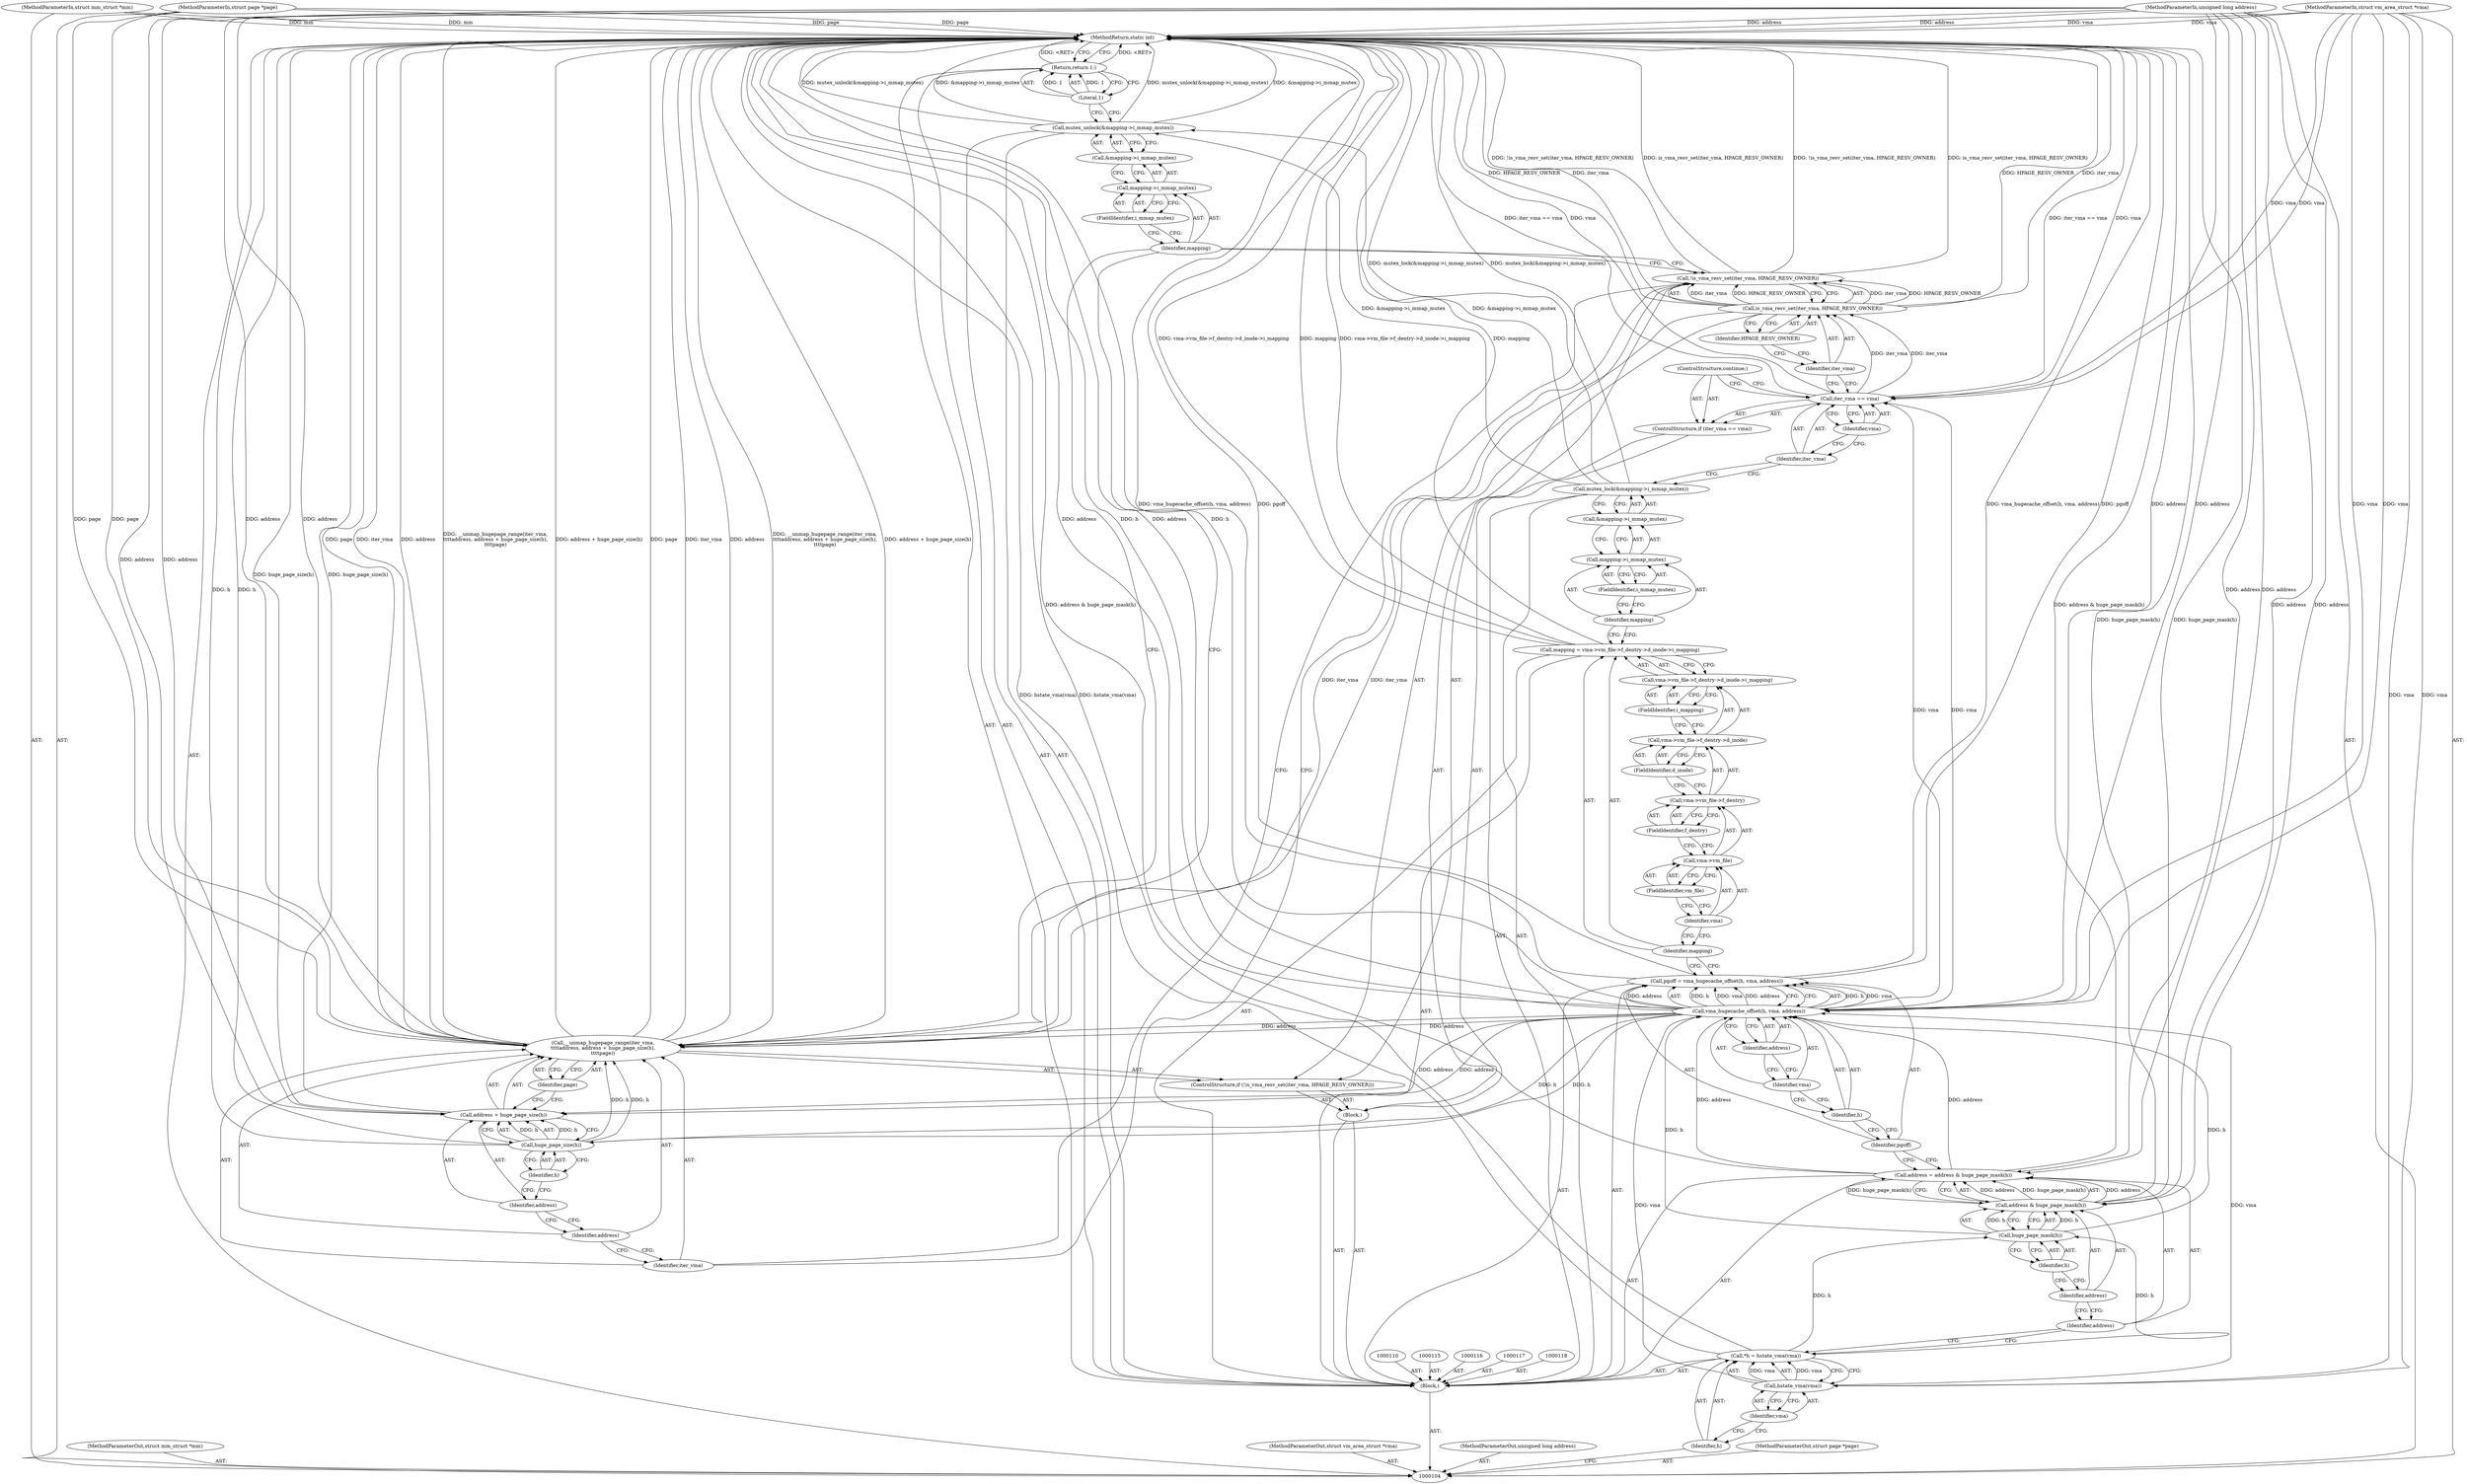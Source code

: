 digraph "0_linux_90481622d75715bfcb68501280a917dbfe516029_9" {
"1000173" [label="(MethodReturn,static int)"];
"1000105" [label="(MethodParameterIn,struct mm_struct *mm)"];
"1000258" [label="(MethodParameterOut,struct mm_struct *mm)"];
"1000106" [label="(MethodParameterIn,struct vm_area_struct *vma)"];
"1000259" [label="(MethodParameterOut,struct vm_area_struct *vma)"];
"1000121" [label="(Call,address & huge_page_mask(h))"];
"1000122" [label="(Identifier,address)"];
"1000119" [label="(Call,address = address & huge_page_mask(h))"];
"1000120" [label="(Identifier,address)"];
"1000123" [label="(Call,huge_page_mask(h))"];
"1000124" [label="(Identifier,h)"];
"1000127" [label="(Call,vma_hugecache_offset(h, vma, address))"];
"1000125" [label="(Call,pgoff = vma_hugecache_offset(h, vma, address))"];
"1000126" [label="(Identifier,pgoff)"];
"1000128" [label="(Identifier,h)"];
"1000129" [label="(Identifier,vma)"];
"1000130" [label="(Identifier,address)"];
"1000131" [label="(Call,mapping = vma->vm_file->f_dentry->d_inode->i_mapping)"];
"1000132" [label="(Identifier,mapping)"];
"1000133" [label="(Call,vma->vm_file->f_dentry->d_inode->i_mapping)"];
"1000134" [label="(Call,vma->vm_file->f_dentry->d_inode)"];
"1000135" [label="(Call,vma->vm_file->f_dentry)"];
"1000136" [label="(Call,vma->vm_file)"];
"1000137" [label="(Identifier,vma)"];
"1000138" [label="(FieldIdentifier,vm_file)"];
"1000139" [label="(FieldIdentifier,f_dentry)"];
"1000140" [label="(FieldIdentifier,d_inode)"];
"1000141" [label="(FieldIdentifier,i_mapping)"];
"1000108" [label="(MethodParameterIn,unsigned long address)"];
"1000261" [label="(MethodParameterOut,unsigned long address)"];
"1000107" [label="(MethodParameterIn,struct page *page)"];
"1000260" [label="(MethodParameterOut,struct page *page)"];
"1000142" [label="(Call,mutex_lock(&mapping->i_mmap_mutex))"];
"1000143" [label="(Call,&mapping->i_mmap_mutex)"];
"1000144" [label="(Call,mapping->i_mmap_mutex)"];
"1000145" [label="(Identifier,mapping)"];
"1000146" [label="(FieldIdentifier,i_mmap_mutex)"];
"1000147" [label="(Block,)"];
"1000151" [label="(Identifier,vma)"];
"1000148" [label="(ControlStructure,if (iter_vma == vma))"];
"1000149" [label="(Call,iter_vma == vma)"];
"1000150" [label="(Identifier,iter_vma)"];
"1000152" [label="(ControlStructure,continue;)"];
"1000109" [label="(Block,)"];
"1000153" [label="(ControlStructure,if (!is_vma_resv_set(iter_vma, HPAGE_RESV_OWNER)))"];
"1000156" [label="(Identifier,iter_vma)"];
"1000157" [label="(Identifier,HPAGE_RESV_OWNER)"];
"1000154" [label="(Call,!is_vma_resv_set(iter_vma, HPAGE_RESV_OWNER))"];
"1000155" [label="(Call,is_vma_resv_set(iter_vma, HPAGE_RESV_OWNER))"];
"1000159" [label="(Identifier,iter_vma)"];
"1000158" [label="(Call,__unmap_hugepage_range(iter_vma,\n\t\t\t\taddress, address + huge_page_size(h),\n\t\t\t\tpage))"];
"1000161" [label="(Call,address + huge_page_size(h))"];
"1000162" [label="(Identifier,address)"];
"1000163" [label="(Call,huge_page_size(h))"];
"1000164" [label="(Identifier,h)"];
"1000160" [label="(Identifier,address)"];
"1000165" [label="(Identifier,page)"];
"1000111" [label="(Call,*h = hstate_vma(vma))"];
"1000112" [label="(Identifier,h)"];
"1000113" [label="(Call,hstate_vma(vma))"];
"1000114" [label="(Identifier,vma)"];
"1000166" [label="(Call,mutex_unlock(&mapping->i_mmap_mutex))"];
"1000167" [label="(Call,&mapping->i_mmap_mutex)"];
"1000168" [label="(Call,mapping->i_mmap_mutex)"];
"1000169" [label="(Identifier,mapping)"];
"1000170" [label="(FieldIdentifier,i_mmap_mutex)"];
"1000171" [label="(Return,return 1;)"];
"1000172" [label="(Literal,1)"];
"1000173" -> "1000104"  [label="AST: "];
"1000173" -> "1000171"  [label="CFG: "];
"1000158" -> "1000173"  [label="DDG: iter_vma"];
"1000158" -> "1000173"  [label="DDG: address"];
"1000158" -> "1000173"  [label="DDG: __unmap_hugepage_range(iter_vma,\n\t\t\t\taddress, address + huge_page_size(h),\n\t\t\t\tpage)"];
"1000158" -> "1000173"  [label="DDG: address + huge_page_size(h)"];
"1000158" -> "1000173"  [label="DDG: page"];
"1000142" -> "1000173"  [label="DDG: mutex_lock(&mapping->i_mmap_mutex)"];
"1000108" -> "1000173"  [label="DDG: address"];
"1000155" -> "1000173"  [label="DDG: HPAGE_RESV_OWNER"];
"1000155" -> "1000173"  [label="DDG: iter_vma"];
"1000105" -> "1000173"  [label="DDG: mm"];
"1000166" -> "1000173"  [label="DDG: mutex_unlock(&mapping->i_mmap_mutex)"];
"1000166" -> "1000173"  [label="DDG: &mapping->i_mmap_mutex"];
"1000119" -> "1000173"  [label="DDG: address & huge_page_mask(h)"];
"1000149" -> "1000173"  [label="DDG: iter_vma == vma"];
"1000149" -> "1000173"  [label="DDG: vma"];
"1000125" -> "1000173"  [label="DDG: vma_hugecache_offset(h, vma, address)"];
"1000125" -> "1000173"  [label="DDG: pgoff"];
"1000131" -> "1000173"  [label="DDG: vma->vm_file->f_dentry->d_inode->i_mapping"];
"1000131" -> "1000173"  [label="DDG: mapping"];
"1000154" -> "1000173"  [label="DDG: !is_vma_resv_set(iter_vma, HPAGE_RESV_OWNER)"];
"1000154" -> "1000173"  [label="DDG: is_vma_resv_set(iter_vma, HPAGE_RESV_OWNER)"];
"1000111" -> "1000173"  [label="DDG: hstate_vma(vma)"];
"1000161" -> "1000173"  [label="DDG: huge_page_size(h)"];
"1000106" -> "1000173"  [label="DDG: vma"];
"1000127" -> "1000173"  [label="DDG: address"];
"1000127" -> "1000173"  [label="DDG: h"];
"1000163" -> "1000173"  [label="DDG: h"];
"1000107" -> "1000173"  [label="DDG: page"];
"1000121" -> "1000173"  [label="DDG: huge_page_mask(h)"];
"1000171" -> "1000173"  [label="DDG: <RET>"];
"1000105" -> "1000104"  [label="AST: "];
"1000105" -> "1000173"  [label="DDG: mm"];
"1000258" -> "1000104"  [label="AST: "];
"1000106" -> "1000104"  [label="AST: "];
"1000106" -> "1000173"  [label="DDG: vma"];
"1000106" -> "1000113"  [label="DDG: vma"];
"1000106" -> "1000127"  [label="DDG: vma"];
"1000106" -> "1000149"  [label="DDG: vma"];
"1000259" -> "1000104"  [label="AST: "];
"1000121" -> "1000119"  [label="AST: "];
"1000121" -> "1000123"  [label="CFG: "];
"1000122" -> "1000121"  [label="AST: "];
"1000123" -> "1000121"  [label="AST: "];
"1000119" -> "1000121"  [label="CFG: "];
"1000121" -> "1000173"  [label="DDG: huge_page_mask(h)"];
"1000121" -> "1000119"  [label="DDG: address"];
"1000121" -> "1000119"  [label="DDG: huge_page_mask(h)"];
"1000108" -> "1000121"  [label="DDG: address"];
"1000123" -> "1000121"  [label="DDG: h"];
"1000122" -> "1000121"  [label="AST: "];
"1000122" -> "1000120"  [label="CFG: "];
"1000124" -> "1000122"  [label="CFG: "];
"1000119" -> "1000109"  [label="AST: "];
"1000119" -> "1000121"  [label="CFG: "];
"1000120" -> "1000119"  [label="AST: "];
"1000121" -> "1000119"  [label="AST: "];
"1000126" -> "1000119"  [label="CFG: "];
"1000119" -> "1000173"  [label="DDG: address & huge_page_mask(h)"];
"1000121" -> "1000119"  [label="DDG: address"];
"1000121" -> "1000119"  [label="DDG: huge_page_mask(h)"];
"1000108" -> "1000119"  [label="DDG: address"];
"1000119" -> "1000127"  [label="DDG: address"];
"1000120" -> "1000119"  [label="AST: "];
"1000120" -> "1000111"  [label="CFG: "];
"1000122" -> "1000120"  [label="CFG: "];
"1000123" -> "1000121"  [label="AST: "];
"1000123" -> "1000124"  [label="CFG: "];
"1000124" -> "1000123"  [label="AST: "];
"1000121" -> "1000123"  [label="CFG: "];
"1000123" -> "1000121"  [label="DDG: h"];
"1000111" -> "1000123"  [label="DDG: h"];
"1000123" -> "1000127"  [label="DDG: h"];
"1000124" -> "1000123"  [label="AST: "];
"1000124" -> "1000122"  [label="CFG: "];
"1000123" -> "1000124"  [label="CFG: "];
"1000127" -> "1000125"  [label="AST: "];
"1000127" -> "1000130"  [label="CFG: "];
"1000128" -> "1000127"  [label="AST: "];
"1000129" -> "1000127"  [label="AST: "];
"1000130" -> "1000127"  [label="AST: "];
"1000125" -> "1000127"  [label="CFG: "];
"1000127" -> "1000173"  [label="DDG: address"];
"1000127" -> "1000173"  [label="DDG: h"];
"1000127" -> "1000125"  [label="DDG: h"];
"1000127" -> "1000125"  [label="DDG: vma"];
"1000127" -> "1000125"  [label="DDG: address"];
"1000123" -> "1000127"  [label="DDG: h"];
"1000113" -> "1000127"  [label="DDG: vma"];
"1000106" -> "1000127"  [label="DDG: vma"];
"1000119" -> "1000127"  [label="DDG: address"];
"1000108" -> "1000127"  [label="DDG: address"];
"1000127" -> "1000149"  [label="DDG: vma"];
"1000127" -> "1000158"  [label="DDG: address"];
"1000127" -> "1000161"  [label="DDG: address"];
"1000127" -> "1000163"  [label="DDG: h"];
"1000125" -> "1000109"  [label="AST: "];
"1000125" -> "1000127"  [label="CFG: "];
"1000126" -> "1000125"  [label="AST: "];
"1000127" -> "1000125"  [label="AST: "];
"1000132" -> "1000125"  [label="CFG: "];
"1000125" -> "1000173"  [label="DDG: vma_hugecache_offset(h, vma, address)"];
"1000125" -> "1000173"  [label="DDG: pgoff"];
"1000127" -> "1000125"  [label="DDG: h"];
"1000127" -> "1000125"  [label="DDG: vma"];
"1000127" -> "1000125"  [label="DDG: address"];
"1000126" -> "1000125"  [label="AST: "];
"1000126" -> "1000119"  [label="CFG: "];
"1000128" -> "1000126"  [label="CFG: "];
"1000128" -> "1000127"  [label="AST: "];
"1000128" -> "1000126"  [label="CFG: "];
"1000129" -> "1000128"  [label="CFG: "];
"1000129" -> "1000127"  [label="AST: "];
"1000129" -> "1000128"  [label="CFG: "];
"1000130" -> "1000129"  [label="CFG: "];
"1000130" -> "1000127"  [label="AST: "];
"1000130" -> "1000129"  [label="CFG: "];
"1000127" -> "1000130"  [label="CFG: "];
"1000131" -> "1000109"  [label="AST: "];
"1000131" -> "1000133"  [label="CFG: "];
"1000132" -> "1000131"  [label="AST: "];
"1000133" -> "1000131"  [label="AST: "];
"1000145" -> "1000131"  [label="CFG: "];
"1000131" -> "1000173"  [label="DDG: vma->vm_file->f_dentry->d_inode->i_mapping"];
"1000131" -> "1000173"  [label="DDG: mapping"];
"1000132" -> "1000131"  [label="AST: "];
"1000132" -> "1000125"  [label="CFG: "];
"1000137" -> "1000132"  [label="CFG: "];
"1000133" -> "1000131"  [label="AST: "];
"1000133" -> "1000141"  [label="CFG: "];
"1000134" -> "1000133"  [label="AST: "];
"1000141" -> "1000133"  [label="AST: "];
"1000131" -> "1000133"  [label="CFG: "];
"1000134" -> "1000133"  [label="AST: "];
"1000134" -> "1000140"  [label="CFG: "];
"1000135" -> "1000134"  [label="AST: "];
"1000140" -> "1000134"  [label="AST: "];
"1000141" -> "1000134"  [label="CFG: "];
"1000135" -> "1000134"  [label="AST: "];
"1000135" -> "1000139"  [label="CFG: "];
"1000136" -> "1000135"  [label="AST: "];
"1000139" -> "1000135"  [label="AST: "];
"1000140" -> "1000135"  [label="CFG: "];
"1000136" -> "1000135"  [label="AST: "];
"1000136" -> "1000138"  [label="CFG: "];
"1000137" -> "1000136"  [label="AST: "];
"1000138" -> "1000136"  [label="AST: "];
"1000139" -> "1000136"  [label="CFG: "];
"1000137" -> "1000136"  [label="AST: "];
"1000137" -> "1000132"  [label="CFG: "];
"1000138" -> "1000137"  [label="CFG: "];
"1000138" -> "1000136"  [label="AST: "];
"1000138" -> "1000137"  [label="CFG: "];
"1000136" -> "1000138"  [label="CFG: "];
"1000139" -> "1000135"  [label="AST: "];
"1000139" -> "1000136"  [label="CFG: "];
"1000135" -> "1000139"  [label="CFG: "];
"1000140" -> "1000134"  [label="AST: "];
"1000140" -> "1000135"  [label="CFG: "];
"1000134" -> "1000140"  [label="CFG: "];
"1000141" -> "1000133"  [label="AST: "];
"1000141" -> "1000134"  [label="CFG: "];
"1000133" -> "1000141"  [label="CFG: "];
"1000108" -> "1000104"  [label="AST: "];
"1000108" -> "1000173"  [label="DDG: address"];
"1000108" -> "1000119"  [label="DDG: address"];
"1000108" -> "1000121"  [label="DDG: address"];
"1000108" -> "1000127"  [label="DDG: address"];
"1000108" -> "1000158"  [label="DDG: address"];
"1000108" -> "1000161"  [label="DDG: address"];
"1000261" -> "1000104"  [label="AST: "];
"1000107" -> "1000104"  [label="AST: "];
"1000107" -> "1000173"  [label="DDG: page"];
"1000107" -> "1000158"  [label="DDG: page"];
"1000260" -> "1000104"  [label="AST: "];
"1000142" -> "1000109"  [label="AST: "];
"1000142" -> "1000143"  [label="CFG: "];
"1000143" -> "1000142"  [label="AST: "];
"1000150" -> "1000142"  [label="CFG: "];
"1000142" -> "1000173"  [label="DDG: mutex_lock(&mapping->i_mmap_mutex)"];
"1000142" -> "1000166"  [label="DDG: &mapping->i_mmap_mutex"];
"1000143" -> "1000142"  [label="AST: "];
"1000143" -> "1000144"  [label="CFG: "];
"1000144" -> "1000143"  [label="AST: "];
"1000142" -> "1000143"  [label="CFG: "];
"1000144" -> "1000143"  [label="AST: "];
"1000144" -> "1000146"  [label="CFG: "];
"1000145" -> "1000144"  [label="AST: "];
"1000146" -> "1000144"  [label="AST: "];
"1000143" -> "1000144"  [label="CFG: "];
"1000145" -> "1000144"  [label="AST: "];
"1000145" -> "1000131"  [label="CFG: "];
"1000146" -> "1000145"  [label="CFG: "];
"1000146" -> "1000144"  [label="AST: "];
"1000146" -> "1000145"  [label="CFG: "];
"1000144" -> "1000146"  [label="CFG: "];
"1000147" -> "1000109"  [label="AST: "];
"1000148" -> "1000147"  [label="AST: "];
"1000153" -> "1000147"  [label="AST: "];
"1000151" -> "1000149"  [label="AST: "];
"1000151" -> "1000150"  [label="CFG: "];
"1000149" -> "1000151"  [label="CFG: "];
"1000148" -> "1000147"  [label="AST: "];
"1000149" -> "1000148"  [label="AST: "];
"1000152" -> "1000148"  [label="AST: "];
"1000149" -> "1000148"  [label="AST: "];
"1000149" -> "1000151"  [label="CFG: "];
"1000150" -> "1000149"  [label="AST: "];
"1000151" -> "1000149"  [label="AST: "];
"1000152" -> "1000149"  [label="CFG: "];
"1000156" -> "1000149"  [label="CFG: "];
"1000149" -> "1000173"  [label="DDG: iter_vma == vma"];
"1000149" -> "1000173"  [label="DDG: vma"];
"1000127" -> "1000149"  [label="DDG: vma"];
"1000106" -> "1000149"  [label="DDG: vma"];
"1000149" -> "1000155"  [label="DDG: iter_vma"];
"1000150" -> "1000149"  [label="AST: "];
"1000150" -> "1000142"  [label="CFG: "];
"1000151" -> "1000150"  [label="CFG: "];
"1000152" -> "1000148"  [label="AST: "];
"1000152" -> "1000149"  [label="CFG: "];
"1000109" -> "1000104"  [label="AST: "];
"1000110" -> "1000109"  [label="AST: "];
"1000111" -> "1000109"  [label="AST: "];
"1000115" -> "1000109"  [label="AST: "];
"1000116" -> "1000109"  [label="AST: "];
"1000117" -> "1000109"  [label="AST: "];
"1000118" -> "1000109"  [label="AST: "];
"1000119" -> "1000109"  [label="AST: "];
"1000125" -> "1000109"  [label="AST: "];
"1000131" -> "1000109"  [label="AST: "];
"1000142" -> "1000109"  [label="AST: "];
"1000147" -> "1000109"  [label="AST: "];
"1000166" -> "1000109"  [label="AST: "];
"1000171" -> "1000109"  [label="AST: "];
"1000153" -> "1000147"  [label="AST: "];
"1000154" -> "1000153"  [label="AST: "];
"1000158" -> "1000153"  [label="AST: "];
"1000156" -> "1000155"  [label="AST: "];
"1000156" -> "1000149"  [label="CFG: "];
"1000157" -> "1000156"  [label="CFG: "];
"1000157" -> "1000155"  [label="AST: "];
"1000157" -> "1000156"  [label="CFG: "];
"1000155" -> "1000157"  [label="CFG: "];
"1000154" -> "1000153"  [label="AST: "];
"1000154" -> "1000155"  [label="CFG: "];
"1000155" -> "1000154"  [label="AST: "];
"1000159" -> "1000154"  [label="CFG: "];
"1000169" -> "1000154"  [label="CFG: "];
"1000154" -> "1000173"  [label="DDG: !is_vma_resv_set(iter_vma, HPAGE_RESV_OWNER)"];
"1000154" -> "1000173"  [label="DDG: is_vma_resv_set(iter_vma, HPAGE_RESV_OWNER)"];
"1000155" -> "1000154"  [label="DDG: iter_vma"];
"1000155" -> "1000154"  [label="DDG: HPAGE_RESV_OWNER"];
"1000155" -> "1000154"  [label="AST: "];
"1000155" -> "1000157"  [label="CFG: "];
"1000156" -> "1000155"  [label="AST: "];
"1000157" -> "1000155"  [label="AST: "];
"1000154" -> "1000155"  [label="CFG: "];
"1000155" -> "1000173"  [label="DDG: HPAGE_RESV_OWNER"];
"1000155" -> "1000173"  [label="DDG: iter_vma"];
"1000155" -> "1000154"  [label="DDG: iter_vma"];
"1000155" -> "1000154"  [label="DDG: HPAGE_RESV_OWNER"];
"1000149" -> "1000155"  [label="DDG: iter_vma"];
"1000155" -> "1000158"  [label="DDG: iter_vma"];
"1000159" -> "1000158"  [label="AST: "];
"1000159" -> "1000154"  [label="CFG: "];
"1000160" -> "1000159"  [label="CFG: "];
"1000158" -> "1000153"  [label="AST: "];
"1000158" -> "1000165"  [label="CFG: "];
"1000159" -> "1000158"  [label="AST: "];
"1000160" -> "1000158"  [label="AST: "];
"1000161" -> "1000158"  [label="AST: "];
"1000165" -> "1000158"  [label="AST: "];
"1000169" -> "1000158"  [label="CFG: "];
"1000158" -> "1000173"  [label="DDG: iter_vma"];
"1000158" -> "1000173"  [label="DDG: address"];
"1000158" -> "1000173"  [label="DDG: __unmap_hugepage_range(iter_vma,\n\t\t\t\taddress, address + huge_page_size(h),\n\t\t\t\tpage)"];
"1000158" -> "1000173"  [label="DDG: address + huge_page_size(h)"];
"1000158" -> "1000173"  [label="DDG: page"];
"1000155" -> "1000158"  [label="DDG: iter_vma"];
"1000108" -> "1000158"  [label="DDG: address"];
"1000127" -> "1000158"  [label="DDG: address"];
"1000163" -> "1000158"  [label="DDG: h"];
"1000107" -> "1000158"  [label="DDG: page"];
"1000161" -> "1000158"  [label="AST: "];
"1000161" -> "1000163"  [label="CFG: "];
"1000162" -> "1000161"  [label="AST: "];
"1000163" -> "1000161"  [label="AST: "];
"1000165" -> "1000161"  [label="CFG: "];
"1000161" -> "1000173"  [label="DDG: huge_page_size(h)"];
"1000127" -> "1000161"  [label="DDG: address"];
"1000108" -> "1000161"  [label="DDG: address"];
"1000163" -> "1000161"  [label="DDG: h"];
"1000162" -> "1000161"  [label="AST: "];
"1000162" -> "1000160"  [label="CFG: "];
"1000164" -> "1000162"  [label="CFG: "];
"1000163" -> "1000161"  [label="AST: "];
"1000163" -> "1000164"  [label="CFG: "];
"1000164" -> "1000163"  [label="AST: "];
"1000161" -> "1000163"  [label="CFG: "];
"1000163" -> "1000173"  [label="DDG: h"];
"1000163" -> "1000158"  [label="DDG: h"];
"1000163" -> "1000161"  [label="DDG: h"];
"1000127" -> "1000163"  [label="DDG: h"];
"1000164" -> "1000163"  [label="AST: "];
"1000164" -> "1000162"  [label="CFG: "];
"1000163" -> "1000164"  [label="CFG: "];
"1000160" -> "1000158"  [label="AST: "];
"1000160" -> "1000159"  [label="CFG: "];
"1000162" -> "1000160"  [label="CFG: "];
"1000165" -> "1000158"  [label="AST: "];
"1000165" -> "1000161"  [label="CFG: "];
"1000158" -> "1000165"  [label="CFG: "];
"1000111" -> "1000109"  [label="AST: "];
"1000111" -> "1000113"  [label="CFG: "];
"1000112" -> "1000111"  [label="AST: "];
"1000113" -> "1000111"  [label="AST: "];
"1000120" -> "1000111"  [label="CFG: "];
"1000111" -> "1000173"  [label="DDG: hstate_vma(vma)"];
"1000113" -> "1000111"  [label="DDG: vma"];
"1000111" -> "1000123"  [label="DDG: h"];
"1000112" -> "1000111"  [label="AST: "];
"1000112" -> "1000104"  [label="CFG: "];
"1000114" -> "1000112"  [label="CFG: "];
"1000113" -> "1000111"  [label="AST: "];
"1000113" -> "1000114"  [label="CFG: "];
"1000114" -> "1000113"  [label="AST: "];
"1000111" -> "1000113"  [label="CFG: "];
"1000113" -> "1000111"  [label="DDG: vma"];
"1000106" -> "1000113"  [label="DDG: vma"];
"1000113" -> "1000127"  [label="DDG: vma"];
"1000114" -> "1000113"  [label="AST: "];
"1000114" -> "1000112"  [label="CFG: "];
"1000113" -> "1000114"  [label="CFG: "];
"1000166" -> "1000109"  [label="AST: "];
"1000166" -> "1000167"  [label="CFG: "];
"1000167" -> "1000166"  [label="AST: "];
"1000172" -> "1000166"  [label="CFG: "];
"1000166" -> "1000173"  [label="DDG: mutex_unlock(&mapping->i_mmap_mutex)"];
"1000166" -> "1000173"  [label="DDG: &mapping->i_mmap_mutex"];
"1000142" -> "1000166"  [label="DDG: &mapping->i_mmap_mutex"];
"1000167" -> "1000166"  [label="AST: "];
"1000167" -> "1000168"  [label="CFG: "];
"1000168" -> "1000167"  [label="AST: "];
"1000166" -> "1000167"  [label="CFG: "];
"1000168" -> "1000167"  [label="AST: "];
"1000168" -> "1000170"  [label="CFG: "];
"1000169" -> "1000168"  [label="AST: "];
"1000170" -> "1000168"  [label="AST: "];
"1000167" -> "1000168"  [label="CFG: "];
"1000169" -> "1000168"  [label="AST: "];
"1000169" -> "1000158"  [label="CFG: "];
"1000169" -> "1000154"  [label="CFG: "];
"1000170" -> "1000169"  [label="CFG: "];
"1000170" -> "1000168"  [label="AST: "];
"1000170" -> "1000169"  [label="CFG: "];
"1000168" -> "1000170"  [label="CFG: "];
"1000171" -> "1000109"  [label="AST: "];
"1000171" -> "1000172"  [label="CFG: "];
"1000172" -> "1000171"  [label="AST: "];
"1000173" -> "1000171"  [label="CFG: "];
"1000171" -> "1000173"  [label="DDG: <RET>"];
"1000172" -> "1000171"  [label="DDG: 1"];
"1000172" -> "1000171"  [label="AST: "];
"1000172" -> "1000166"  [label="CFG: "];
"1000171" -> "1000172"  [label="CFG: "];
"1000172" -> "1000171"  [label="DDG: 1"];
}
